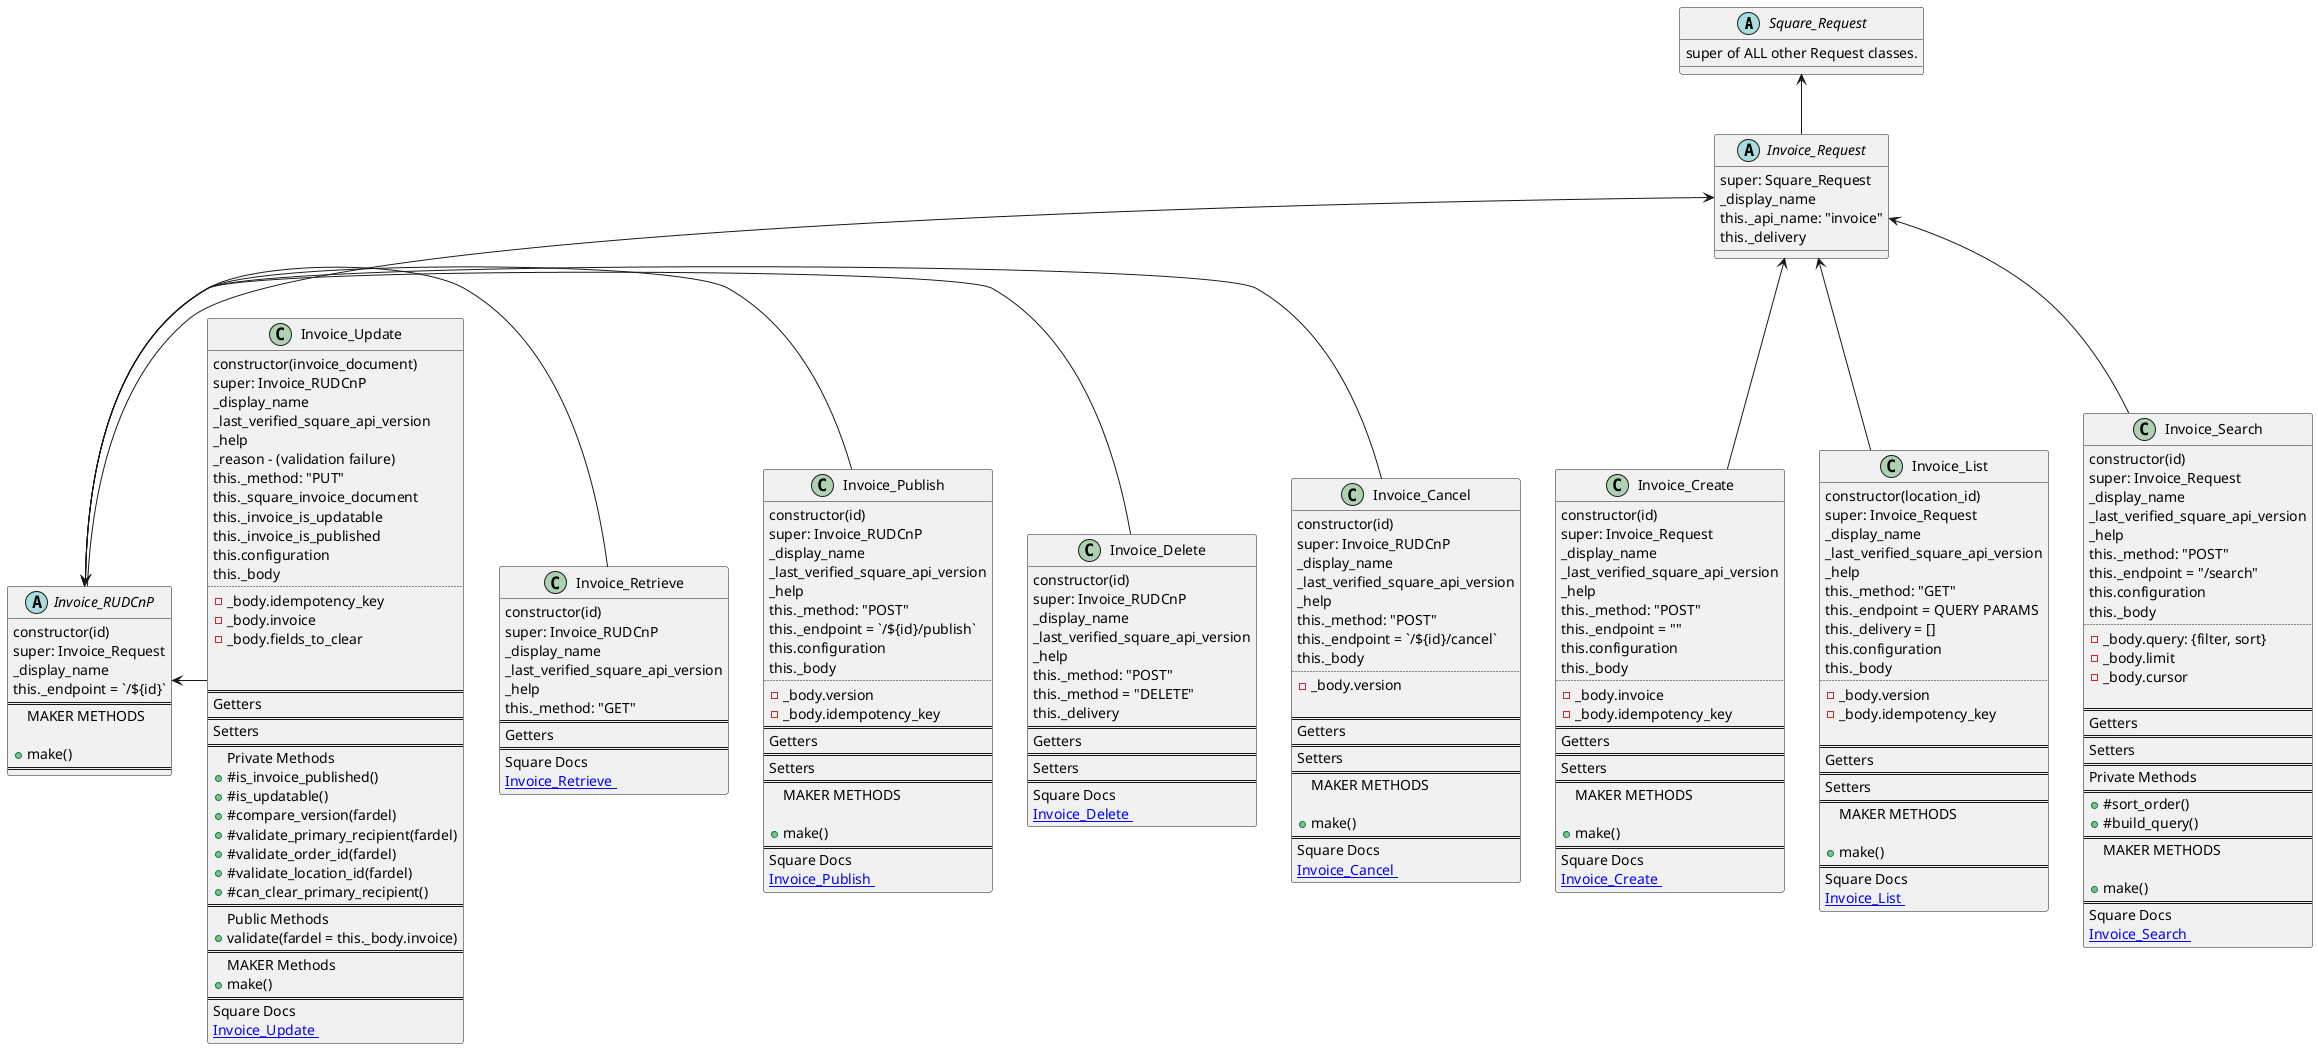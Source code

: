 @startuml
'https://plantuml.com/class-diagram

Square_Request <-- Invoice_Request
Invoice_Request <-- Invoice_RUDCnP
Invoice_Request <-- Invoice_Create
Invoice_Request <-- Invoice_List
Invoice_Request <-- Invoice_Search
Invoice_RUDCnP <- Invoice_Cancel
Invoice_RUDCnP <- Invoice_Delete
Invoice_RUDCnP <- Invoice_Publish
Invoice_RUDCnP <- Invoice_Retrieve
Invoice_RUDCnP <- Invoice_Update

abstract class Square_Request{
super of ALL other Request classes.
}

abstract class Invoice_Request {
super: Square_Request
_display_name
this._api_name: "invoice"
this._delivery
}

abstract class Invoice_RUDCnP {
constructor(id)
super: Invoice_Request
_display_name
this._endpoint = `/${id}`
==
MAKER METHODS

+make()
==
}


class Invoice_Create {
constructor(id)
super: Invoice_Request
_display_name
_last_verified_square_api_version
_help
this._method: "POST"
this._endpoint = ""
this.configuration
this._body
..
-_body.invoice
-_body.idempotency_key
==
Getters
==
Setters
==
MAKER METHODS

+make()
==
Square Docs
[[https://developer.squareup.com/reference/square/invoices-api/create-invoice Invoice_Create ]]
}


class Invoice_List {
constructor(location_id)
super: Invoice_Request
_display_name
_last_verified_square_api_version
_help
this._method: "GET"
this._endpoint = QUERY PARAMS
this._delivery = []
this.configuration
this._body
..
-_body.version
-_body.idempotency_key

==
Getters
==
Setters
==
MAKER METHODS

+make()
==
Square Docs
[[https://developer.squareup.com/reference/square/invoices-api/list-invoices Invoice_List ]]
}



class Invoice_Cancel {
constructor(id)
super: Invoice_RUDCnP
_display_name
_last_verified_square_api_version
_help
this._method: "POST"
this._endpoint = `/${id}/cancel`
this._body
..
-_body.version

==
Getters
==
Setters
==
MAKER METHODS

+make()
==
Square Docs
[[https://developer.squareup.com/reference/square/invoices-api/cancel-invoice Invoice_Cancel ]]
}


class Invoice_Delete {
constructor(id)
super: Invoice_RUDCnP
_display_name
_last_verified_square_api_version
_help
this._method: "POST"
this._method = "DELETE"
this._delivery
==
Getters
==
Setters
==
Square Docs
[[https://developer.squareup.com/reference/square/invoices-api/delete-invoice Invoice_Delete ]]
}

class Invoice_Publish {
constructor(id)
super: Invoice_RUDCnP
_display_name
_last_verified_square_api_version
_help
this._method: "POST"
this._endpoint = `/${id}/publish`
this.configuration
this._body
..
-_body.version
-_body.idempotency_key
==
Getters
==
Setters
==
MAKER METHODS

+make()
==
Square Docs
[[https://developer.squareup.com/reference/square/invoices-api/publish-invoice Invoice_Publish ]]
}


class Invoice_Retrieve {
constructor(id)
super: Invoice_RUDCnP
_display_name
_last_verified_square_api_version
_help
this._method: "GET"
==
Getters
==
Square Docs
[[https://developer.squareup.com/reference/square/invoices-api/get-invoice Invoice_Retrieve ]]
}

class Invoice_Search {
constructor(id)
super: Invoice_Request
_display_name
_last_verified_square_api_version
_help
this._method: "POST"
this._endpoint = "/search"
this.configuration
this._body
..
-_body.query: {filter, sort}
-_body.limit
-_body.cursor

==
Getters
==
Setters
==
Private Methods
==
+#sort_order()
+#build_query()
==
MAKER METHODS

+make()
==
Square Docs
[[https://developer.squareup.com/reference/square/invoices-api/search-invoices Invoice_Search ]]
}

class Invoice_Update {
constructor(invoice_document)
super: Invoice_RUDCnP
_display_name
_last_verified_square_api_version
_help
_reason - (validation failure)
this._method: "PUT"
this._square_invoice_document
this._invoice_is_updatable
this._invoice_is_published
this.configuration
this._body
..
-_body.idempotency_key
-_body.invoice
-_body.fields_to_clear


==
Getters
==
Setters
==
Private Methods
+#is_invoice_published()
+#is_updatable()
+#compare_version(fardel)
+#validate_primary_recipient(fardel)
+#validate_order_id(fardel)
+#validate_location_id(fardel)
+#can_clear_primary_recipient()
==
Public Methods
+validate(fardel = this._body.invoice)
==
MAKER Methods
+make()
==
Square Docs
[[https://developer.squareup.com/reference/square/invoices-api/update-invoice Invoice_Update ]]
}






@enduml